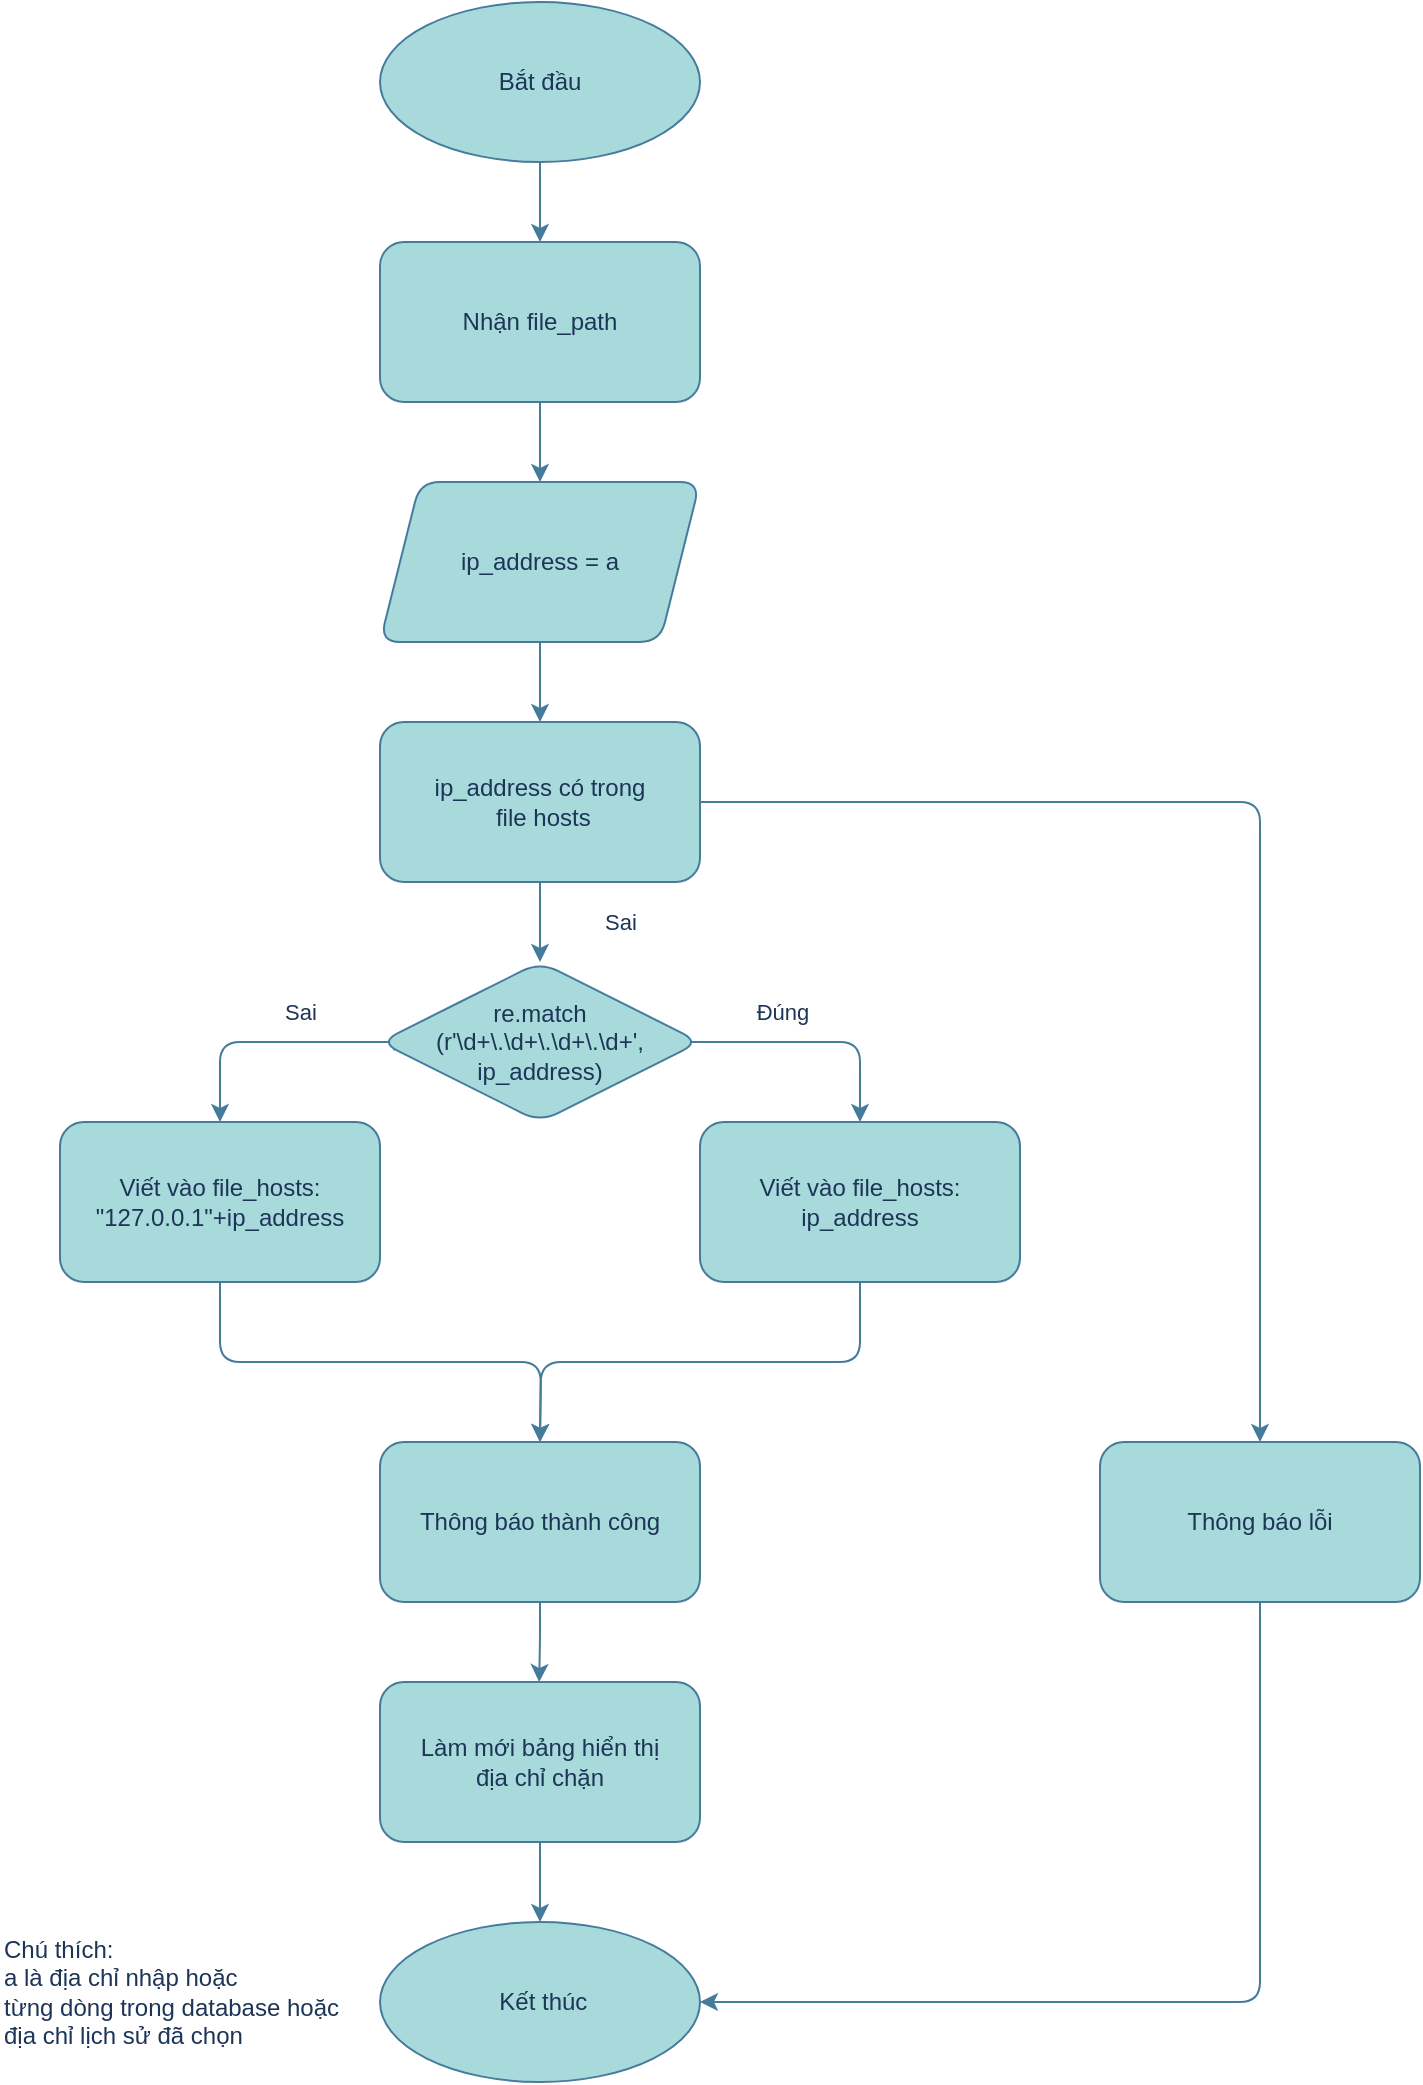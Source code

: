 <mxfile version="22.1.16" type="github">
  <diagram name="Trang-1" id="ErwiorRDN-wNK83X_GED">
    <mxGraphModel dx="1028" dy="716" grid="1" gridSize="10" guides="1" tooltips="1" connect="1" arrows="1" fold="1" page="1" pageScale="1" pageWidth="827" pageHeight="1169" math="0" shadow="0">
      <root>
        <mxCell id="0" />
        <mxCell id="1" parent="0" />
        <mxCell id="jO5qIPyX8GDgJjrYHzWO-33" style="edgeStyle=orthogonalEdgeStyle;rounded=1;orthogonalLoop=1;jettySize=auto;html=1;exitX=0.5;exitY=1;exitDx=0;exitDy=0;entryX=0.5;entryY=0;entryDx=0;entryDy=0;labelBackgroundColor=none;strokeColor=#457B9D;fontColor=default;" edge="1" parent="1" source="jO5qIPyX8GDgJjrYHzWO-1" target="jO5qIPyX8GDgJjrYHzWO-31">
          <mxGeometry relative="1" as="geometry" />
        </mxCell>
        <mxCell id="jO5qIPyX8GDgJjrYHzWO-1" value="Bắt đầu" style="ellipse;whiteSpace=wrap;html=1;labelBackgroundColor=none;fillColor=#A8DADC;strokeColor=#457B9D;fontColor=#1D3557;rounded=1;" vertex="1" parent="1">
          <mxGeometry x="280" y="80" width="160" height="80" as="geometry" />
        </mxCell>
        <mxCell id="jO5qIPyX8GDgJjrYHzWO-12" style="edgeStyle=orthogonalEdgeStyle;rounded=1;orthogonalLoop=1;jettySize=auto;html=1;exitX=0.5;exitY=1;exitDx=0;exitDy=0;entryX=0.5;entryY=0;entryDx=0;entryDy=0;labelBackgroundColor=none;strokeColor=#457B9D;fontColor=default;" edge="1" parent="1" source="jO5qIPyX8GDgJjrYHzWO-2" target="jO5qIPyX8GDgJjrYHzWO-9">
          <mxGeometry relative="1" as="geometry" />
        </mxCell>
        <mxCell id="jO5qIPyX8GDgJjrYHzWO-2" value="&lt;font style=&quot;font-size: 12px;&quot;&gt;ip_address = a&lt;br&gt;&lt;/font&gt;" style="shape=parallelogram;perimeter=parallelogramPerimeter;whiteSpace=wrap;html=1;fixedSize=1;labelBackgroundColor=none;fillColor=#A8DADC;strokeColor=#457B9D;fontColor=#1D3557;rounded=1;" vertex="1" parent="1">
          <mxGeometry x="280" y="320" width="160" height="80" as="geometry" />
        </mxCell>
        <mxCell id="jO5qIPyX8GDgJjrYHzWO-7" style="edgeStyle=orthogonalEdgeStyle;rounded=1;orthogonalLoop=1;jettySize=auto;html=1;exitX=0.875;exitY=0.5;exitDx=0;exitDy=0;entryX=0.5;entryY=0;entryDx=0;entryDy=0;labelBackgroundColor=none;strokeColor=#457B9D;fontColor=default;exitPerimeter=0;" edge="1" parent="1" source="jO5qIPyX8GDgJjrYHzWO-3" target="jO5qIPyX8GDgJjrYHzWO-5">
          <mxGeometry relative="1" as="geometry">
            <Array as="points">
              <mxPoint x="200" y="600" />
            </Array>
          </mxGeometry>
        </mxCell>
        <mxCell id="jO5qIPyX8GDgJjrYHzWO-30" value="Sai" style="edgeLabel;html=1;align=center;verticalAlign=middle;resizable=0;points=[];labelBackgroundColor=none;fontColor=#1D3557;rounded=1;" vertex="1" connectable="0" parent="jO5qIPyX8GDgJjrYHzWO-7">
          <mxGeometry x="-0.35" y="-1" relative="1" as="geometry">
            <mxPoint x="-96" y="-14" as="offset" />
          </mxGeometry>
        </mxCell>
        <mxCell id="jO5qIPyX8GDgJjrYHzWO-8" style="edgeStyle=orthogonalEdgeStyle;rounded=1;orthogonalLoop=1;jettySize=auto;html=1;exitX=0.045;exitY=0.553;exitDx=0;exitDy=0;labelBackgroundColor=none;strokeColor=#457B9D;fontColor=default;exitPerimeter=0;" edge="1" parent="1" source="jO5qIPyX8GDgJjrYHzWO-3" target="jO5qIPyX8GDgJjrYHzWO-6">
          <mxGeometry relative="1" as="geometry">
            <Array as="points">
              <mxPoint x="287" y="600" />
              <mxPoint x="520" y="600" />
            </Array>
          </mxGeometry>
        </mxCell>
        <mxCell id="jO5qIPyX8GDgJjrYHzWO-29" value="Đúng" style="edgeLabel;html=1;align=center;verticalAlign=middle;resizable=0;points=[];labelBackgroundColor=none;fontColor=#1D3557;rounded=1;" vertex="1" connectable="0" parent="jO5qIPyX8GDgJjrYHzWO-8">
          <mxGeometry x="-0.283" y="-1" relative="1" as="geometry">
            <mxPoint x="98" y="-16" as="offset" />
          </mxGeometry>
        </mxCell>
        <mxCell id="jO5qIPyX8GDgJjrYHzWO-3" value="re.match&lt;br&gt;(r&#39;\d+\.\d+\.\d+\.\d+&#39;,&lt;br&gt;ip_address)" style="rhombus;whiteSpace=wrap;html=1;labelBackgroundColor=none;fillColor=#A8DADC;strokeColor=#457B9D;fontColor=#1D3557;rounded=1;" vertex="1" parent="1">
          <mxGeometry x="280" y="560" width="160" height="80" as="geometry" />
        </mxCell>
        <mxCell id="jO5qIPyX8GDgJjrYHzWO-15" style="edgeStyle=orthogonalEdgeStyle;rounded=1;orthogonalLoop=1;jettySize=auto;html=1;exitX=0.5;exitY=1;exitDx=0;exitDy=0;labelBackgroundColor=none;strokeColor=#457B9D;fontColor=default;" edge="1" parent="1" source="jO5qIPyX8GDgJjrYHzWO-5">
          <mxGeometry relative="1" as="geometry">
            <mxPoint x="360.0" y="800" as="targetPoint" />
          </mxGeometry>
        </mxCell>
        <mxCell id="jO5qIPyX8GDgJjrYHzWO-5" value="Viết vào file_hosts:&lt;br&gt;&quot;127.0.0.1&quot;+ip_address" style="rounded=1;whiteSpace=wrap;html=1;labelBackgroundColor=none;fillColor=#A8DADC;strokeColor=#457B9D;fontColor=#1D3557;" vertex="1" parent="1">
          <mxGeometry x="120" y="640" width="160" height="80" as="geometry" />
        </mxCell>
        <mxCell id="jO5qIPyX8GDgJjrYHzWO-17" style="edgeStyle=orthogonalEdgeStyle;rounded=1;orthogonalLoop=1;jettySize=auto;html=1;exitX=0.5;exitY=1;exitDx=0;exitDy=0;entryX=0.5;entryY=0;entryDx=0;entryDy=0;labelBackgroundColor=none;strokeColor=#457B9D;fontColor=default;" edge="1" parent="1" source="jO5qIPyX8GDgJjrYHzWO-6">
          <mxGeometry relative="1" as="geometry">
            <mxPoint x="360" y="800" as="targetPoint" />
          </mxGeometry>
        </mxCell>
        <mxCell id="jO5qIPyX8GDgJjrYHzWO-6" value="Viết vào file_hosts:&lt;br&gt;ip_address" style="rounded=1;whiteSpace=wrap;html=1;labelBackgroundColor=none;fillColor=#A8DADC;strokeColor=#457B9D;fontColor=#1D3557;" vertex="1" parent="1">
          <mxGeometry x="440" y="640" width="160" height="80" as="geometry" />
        </mxCell>
        <mxCell id="jO5qIPyX8GDgJjrYHzWO-10" style="edgeStyle=orthogonalEdgeStyle;rounded=1;orthogonalLoop=1;jettySize=auto;html=1;exitX=0.5;exitY=1;exitDx=0;exitDy=0;entryX=0.5;entryY=0;entryDx=0;entryDy=0;labelBackgroundColor=none;strokeColor=#457B9D;fontColor=default;" edge="1" parent="1" source="jO5qIPyX8GDgJjrYHzWO-9" target="jO5qIPyX8GDgJjrYHzWO-3">
          <mxGeometry relative="1" as="geometry" />
        </mxCell>
        <mxCell id="jO5qIPyX8GDgJjrYHzWO-27" value="Sai" style="edgeLabel;html=1;align=center;verticalAlign=middle;resizable=0;points=[];labelBackgroundColor=none;fontColor=#1D3557;rounded=1;" vertex="1" connectable="0" parent="jO5qIPyX8GDgJjrYHzWO-10">
          <mxGeometry x="-0.197" y="1" relative="1" as="geometry">
            <mxPoint x="39" y="4" as="offset" />
          </mxGeometry>
        </mxCell>
        <mxCell id="jO5qIPyX8GDgJjrYHzWO-36" style="edgeStyle=orthogonalEdgeStyle;rounded=1;orthogonalLoop=1;jettySize=auto;html=1;exitX=1;exitY=0.5;exitDx=0;exitDy=0;strokeColor=#457B9D;fontColor=#1D3557;fillColor=#A8DADC;" edge="1" parent="1" source="jO5qIPyX8GDgJjrYHzWO-9" target="jO5qIPyX8GDgJjrYHzWO-24">
          <mxGeometry relative="1" as="geometry" />
        </mxCell>
        <mxCell id="jO5qIPyX8GDgJjrYHzWO-9" value="ip_address có trong&lt;br&gt;&amp;nbsp;file hosts" style="rounded=1;whiteSpace=wrap;html=1;labelBackgroundColor=none;fillColor=#A8DADC;strokeColor=#457B9D;fontColor=#1D3557;" vertex="1" parent="1">
          <mxGeometry x="280" y="440" width="160" height="80" as="geometry" />
        </mxCell>
        <mxCell id="jO5qIPyX8GDgJjrYHzWO-19" style="edgeStyle=orthogonalEdgeStyle;rounded=1;orthogonalLoop=1;jettySize=auto;html=1;exitX=0.5;exitY=1;exitDx=0;exitDy=0;labelBackgroundColor=none;strokeColor=#457B9D;fontColor=default;" edge="1" parent="1" source="jO5qIPyX8GDgJjrYHzWO-18">
          <mxGeometry relative="1" as="geometry">
            <mxPoint x="359.579" y="920" as="targetPoint" />
          </mxGeometry>
        </mxCell>
        <mxCell id="jO5qIPyX8GDgJjrYHzWO-18" value="Thông báo thành công" style="rounded=1;whiteSpace=wrap;html=1;labelBackgroundColor=none;fillColor=#A8DADC;strokeColor=#457B9D;fontColor=#1D3557;" vertex="1" parent="1">
          <mxGeometry x="280" y="800" width="160" height="80" as="geometry" />
        </mxCell>
        <mxCell id="jO5qIPyX8GDgJjrYHzWO-22" style="edgeStyle=orthogonalEdgeStyle;rounded=1;orthogonalLoop=1;jettySize=auto;html=1;exitX=0.5;exitY=1;exitDx=0;exitDy=0;entryX=0.5;entryY=0;entryDx=0;entryDy=0;labelBackgroundColor=none;strokeColor=#457B9D;fontColor=default;" edge="1" parent="1" source="jO5qIPyX8GDgJjrYHzWO-20" target="jO5qIPyX8GDgJjrYHzWO-21">
          <mxGeometry relative="1" as="geometry" />
        </mxCell>
        <mxCell id="jO5qIPyX8GDgJjrYHzWO-20" value="Làm mới bảng hiển thị &lt;br&gt;địa chỉ chặn" style="rounded=1;whiteSpace=wrap;html=1;labelBackgroundColor=none;fillColor=#A8DADC;strokeColor=#457B9D;fontColor=#1D3557;" vertex="1" parent="1">
          <mxGeometry x="280" y="920" width="160" height="80" as="geometry" />
        </mxCell>
        <mxCell id="jO5qIPyX8GDgJjrYHzWO-21" value="&amp;nbsp;Kết thúc" style="ellipse;whiteSpace=wrap;html=1;labelBackgroundColor=none;fillColor=#A8DADC;strokeColor=#457B9D;fontColor=#1D3557;rounded=1;" vertex="1" parent="1">
          <mxGeometry x="280" y="1040" width="160" height="80" as="geometry" />
        </mxCell>
        <mxCell id="jO5qIPyX8GDgJjrYHzWO-37" style="edgeStyle=orthogonalEdgeStyle;rounded=1;orthogonalLoop=1;jettySize=auto;html=1;exitX=0.5;exitY=1;exitDx=0;exitDy=0;entryX=1;entryY=0.5;entryDx=0;entryDy=0;strokeColor=#457B9D;fontColor=#1D3557;fillColor=#A8DADC;" edge="1" parent="1" source="jO5qIPyX8GDgJjrYHzWO-24" target="jO5qIPyX8GDgJjrYHzWO-21">
          <mxGeometry relative="1" as="geometry" />
        </mxCell>
        <mxCell id="jO5qIPyX8GDgJjrYHzWO-24" value="Thông báo lỗi" style="rounded=1;whiteSpace=wrap;html=1;labelBackgroundColor=none;fillColor=#A8DADC;strokeColor=#457B9D;fontColor=#1D3557;" vertex="1" parent="1">
          <mxGeometry x="640" y="800" width="160" height="80" as="geometry" />
        </mxCell>
        <mxCell id="jO5qIPyX8GDgJjrYHzWO-34" style="edgeStyle=orthogonalEdgeStyle;rounded=1;orthogonalLoop=1;jettySize=auto;html=1;exitX=0.5;exitY=1;exitDx=0;exitDy=0;strokeColor=#457B9D;fontColor=#1D3557;fillColor=#A8DADC;" edge="1" parent="1" source="jO5qIPyX8GDgJjrYHzWO-31" target="jO5qIPyX8GDgJjrYHzWO-2">
          <mxGeometry relative="1" as="geometry" />
        </mxCell>
        <mxCell id="jO5qIPyX8GDgJjrYHzWO-31" value="Nhận file_path" style="rounded=1;whiteSpace=wrap;html=1;labelBackgroundColor=none;fillColor=#A8DADC;strokeColor=#457B9D;fontColor=#1D3557;" vertex="1" parent="1">
          <mxGeometry x="280" y="200" width="160" height="80" as="geometry" />
        </mxCell>
        <mxCell id="jO5qIPyX8GDgJjrYHzWO-35" value="Chú thích:&lt;br&gt;a là địa chỉ nhập hoặc&lt;br data-darkreader-inline-border=&quot;&quot; style=&quot;border-color: var(--darkreader-border--border-color); --darkreader-inline-border: var(--darkreader-border--darkreader-border--border-color);&quot;&gt;&lt;span style=&quot;&quot;&gt;từng dòng trong database&amp;nbsp;hoặc&lt;br&gt;&lt;/span&gt;&lt;span style=&quot;&quot;&gt;địa chỉ lịch sử đã chọn&lt;/span&gt;" style="text;html=1;align=left;verticalAlign=middle;resizable=0;points=[];autosize=1;strokeColor=none;fillColor=none;fontColor=#1D3557;" vertex="1" parent="1">
          <mxGeometry x="90" y="1040" width="190" height="70" as="geometry" />
        </mxCell>
      </root>
    </mxGraphModel>
  </diagram>
</mxfile>
